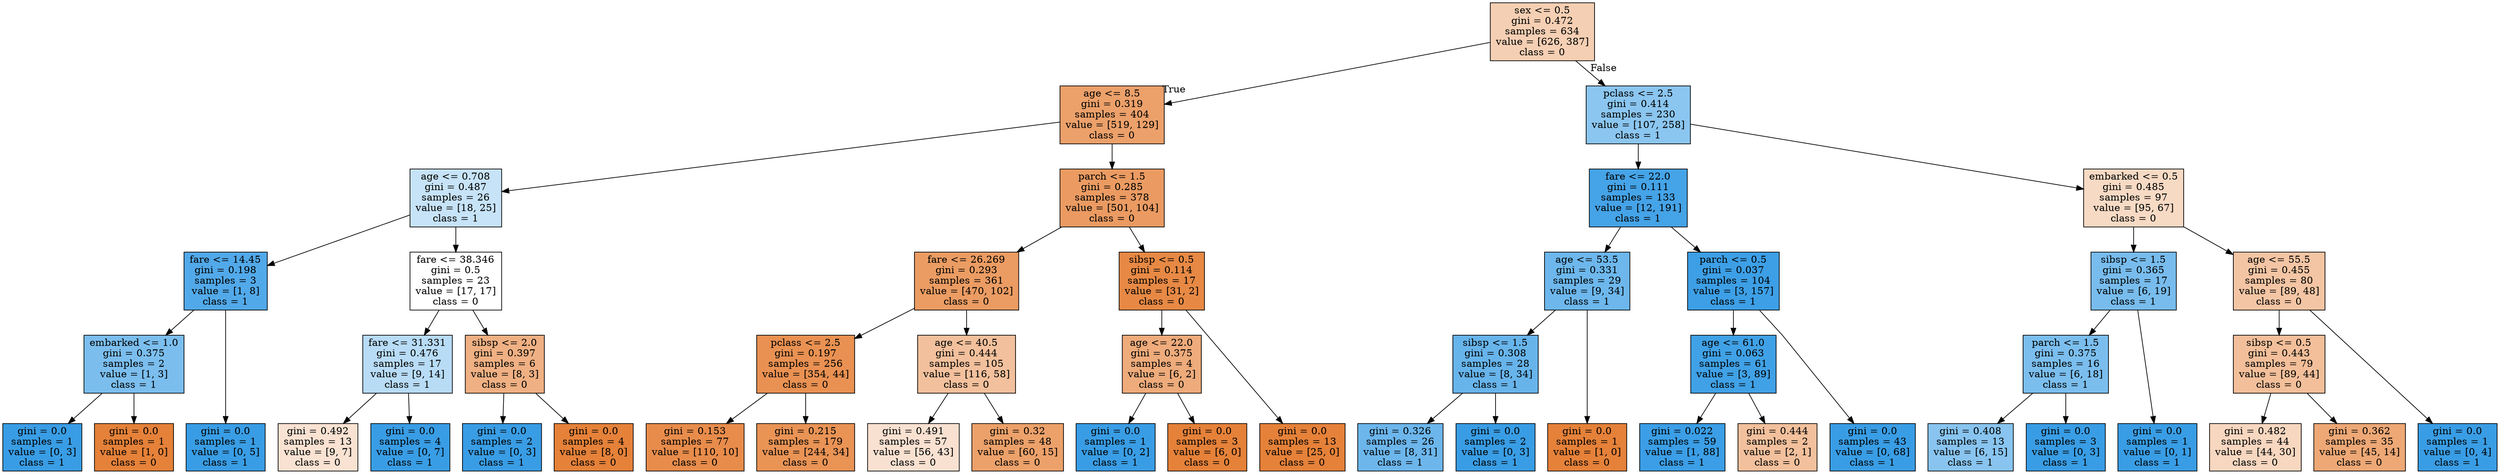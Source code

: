 digraph Tree {
node [shape=box, style="filled", color="black"] ;
graph [ranksep=equally, splines=polyline] ;
0 [label="sex <= 0.5\ngini = 0.472\nsamples = 634\nvalue = [626, 387]\nclass = 0", fillcolor="#e5813961"] ;
1 [label="age <= 8.5\ngini = 0.319\nsamples = 404\nvalue = [519, 129]\nclass = 0", fillcolor="#e58139c0"] ;
0 -> 1 [labeldistance=2.5, labelangle=45, headlabel="True"] ;
2 [label="age <= 0.708\ngini = 0.487\nsamples = 26\nvalue = [18, 25]\nclass = 1", fillcolor="#399de547"] ;
1 -> 2 ;
3 [label="fare <= 14.45\ngini = 0.198\nsamples = 3\nvalue = [1, 8]\nclass = 1", fillcolor="#399de5df"] ;
2 -> 3 ;
4 [label="embarked <= 1.0\ngini = 0.375\nsamples = 2\nvalue = [1, 3]\nclass = 1", fillcolor="#399de5aa"] ;
3 -> 4 ;
5 [label="gini = 0.0\nsamples = 1\nvalue = [0, 3]\nclass = 1", fillcolor="#399de5ff"] ;
4 -> 5 ;
6 [label="gini = 0.0\nsamples = 1\nvalue = [1, 0]\nclass = 0", fillcolor="#e58139ff"] ;
4 -> 6 ;
7 [label="gini = 0.0\nsamples = 1\nvalue = [0, 5]\nclass = 1", fillcolor="#399de5ff"] ;
3 -> 7 ;
8 [label="fare <= 38.346\ngini = 0.5\nsamples = 23\nvalue = [17, 17]\nclass = 0", fillcolor="#e5813900"] ;
2 -> 8 ;
9 [label="fare <= 31.331\ngini = 0.476\nsamples = 17\nvalue = [9, 14]\nclass = 1", fillcolor="#399de55b"] ;
8 -> 9 ;
10 [label="gini = 0.492\nsamples = 13\nvalue = [9, 7]\nclass = 0", fillcolor="#e5813939"] ;
9 -> 10 ;
11 [label="gini = 0.0\nsamples = 4\nvalue = [0, 7]\nclass = 1", fillcolor="#399de5ff"] ;
9 -> 11 ;
12 [label="sibsp <= 2.0\ngini = 0.397\nsamples = 6\nvalue = [8, 3]\nclass = 0", fillcolor="#e581399f"] ;
8 -> 12 ;
13 [label="gini = 0.0\nsamples = 2\nvalue = [0, 3]\nclass = 1", fillcolor="#399de5ff"] ;
12 -> 13 ;
14 [label="gini = 0.0\nsamples = 4\nvalue = [8, 0]\nclass = 0", fillcolor="#e58139ff"] ;
12 -> 14 ;
15 [label="parch <= 1.5\ngini = 0.285\nsamples = 378\nvalue = [501, 104]\nclass = 0", fillcolor="#e58139ca"] ;
1 -> 15 ;
16 [label="fare <= 26.269\ngini = 0.293\nsamples = 361\nvalue = [470, 102]\nclass = 0", fillcolor="#e58139c8"] ;
15 -> 16 ;
17 [label="pclass <= 2.5\ngini = 0.197\nsamples = 256\nvalue = [354, 44]\nclass = 0", fillcolor="#e58139df"] ;
16 -> 17 ;
18 [label="gini = 0.153\nsamples = 77\nvalue = [110, 10]\nclass = 0", fillcolor="#e58139e8"] ;
17 -> 18 ;
19 [label="gini = 0.215\nsamples = 179\nvalue = [244, 34]\nclass = 0", fillcolor="#e58139db"] ;
17 -> 19 ;
20 [label="age <= 40.5\ngini = 0.444\nsamples = 105\nvalue = [116, 58]\nclass = 0", fillcolor="#e581397f"] ;
16 -> 20 ;
21 [label="gini = 0.491\nsamples = 57\nvalue = [56, 43]\nclass = 0", fillcolor="#e581393b"] ;
20 -> 21 ;
22 [label="gini = 0.32\nsamples = 48\nvalue = [60, 15]\nclass = 0", fillcolor="#e58139bf"] ;
20 -> 22 ;
23 [label="sibsp <= 0.5\ngini = 0.114\nsamples = 17\nvalue = [31, 2]\nclass = 0", fillcolor="#e58139ef"] ;
15 -> 23 ;
24 [label="age <= 22.0\ngini = 0.375\nsamples = 4\nvalue = [6, 2]\nclass = 0", fillcolor="#e58139aa"] ;
23 -> 24 ;
25 [label="gini = 0.0\nsamples = 1\nvalue = [0, 2]\nclass = 1", fillcolor="#399de5ff"] ;
24 -> 25 ;
26 [label="gini = 0.0\nsamples = 3\nvalue = [6, 0]\nclass = 0", fillcolor="#e58139ff"] ;
24 -> 26 ;
27 [label="gini = 0.0\nsamples = 13\nvalue = [25, 0]\nclass = 0", fillcolor="#e58139ff"] ;
23 -> 27 ;
28 [label="pclass <= 2.5\ngini = 0.414\nsamples = 230\nvalue = [107, 258]\nclass = 1", fillcolor="#399de595"] ;
0 -> 28 [labeldistance=2.5, labelangle=-45, headlabel="False"] ;
29 [label="fare <= 22.0\ngini = 0.111\nsamples = 133\nvalue = [12, 191]\nclass = 1", fillcolor="#399de5ef"] ;
28 -> 29 ;
30 [label="age <= 53.5\ngini = 0.331\nsamples = 29\nvalue = [9, 34]\nclass = 1", fillcolor="#399de5bb"] ;
29 -> 30 ;
31 [label="sibsp <= 1.5\ngini = 0.308\nsamples = 28\nvalue = [8, 34]\nclass = 1", fillcolor="#399de5c3"] ;
30 -> 31 ;
32 [label="gini = 0.326\nsamples = 26\nvalue = [8, 31]\nclass = 1", fillcolor="#399de5bd"] ;
31 -> 32 ;
33 [label="gini = 0.0\nsamples = 2\nvalue = [0, 3]\nclass = 1", fillcolor="#399de5ff"] ;
31 -> 33 ;
34 [label="gini = 0.0\nsamples = 1\nvalue = [1, 0]\nclass = 0", fillcolor="#e58139ff"] ;
30 -> 34 ;
35 [label="parch <= 0.5\ngini = 0.037\nsamples = 104\nvalue = [3, 157]\nclass = 1", fillcolor="#399de5fa"] ;
29 -> 35 ;
36 [label="age <= 61.0\ngini = 0.063\nsamples = 61\nvalue = [3, 89]\nclass = 1", fillcolor="#399de5f6"] ;
35 -> 36 ;
37 [label="gini = 0.022\nsamples = 59\nvalue = [1, 88]\nclass = 1", fillcolor="#399de5fc"] ;
36 -> 37 ;
38 [label="gini = 0.444\nsamples = 2\nvalue = [2, 1]\nclass = 0", fillcolor="#e581397f"] ;
36 -> 38 ;
39 [label="gini = 0.0\nsamples = 43\nvalue = [0, 68]\nclass = 1", fillcolor="#399de5ff"] ;
35 -> 39 ;
40 [label="embarked <= 0.5\ngini = 0.485\nsamples = 97\nvalue = [95, 67]\nclass = 0", fillcolor="#e581394b"] ;
28 -> 40 ;
41 [label="sibsp <= 1.5\ngini = 0.365\nsamples = 17\nvalue = [6, 19]\nclass = 1", fillcolor="#399de5ae"] ;
40 -> 41 ;
42 [label="parch <= 1.5\ngini = 0.375\nsamples = 16\nvalue = [6, 18]\nclass = 1", fillcolor="#399de5aa"] ;
41 -> 42 ;
43 [label="gini = 0.408\nsamples = 13\nvalue = [6, 15]\nclass = 1", fillcolor="#399de599"] ;
42 -> 43 ;
44 [label="gini = 0.0\nsamples = 3\nvalue = [0, 3]\nclass = 1", fillcolor="#399de5ff"] ;
42 -> 44 ;
45 [label="gini = 0.0\nsamples = 1\nvalue = [0, 1]\nclass = 1", fillcolor="#399de5ff"] ;
41 -> 45 ;
46 [label="age <= 55.5\ngini = 0.455\nsamples = 80\nvalue = [89, 48]\nclass = 0", fillcolor="#e5813975"] ;
40 -> 46 ;
47 [label="sibsp <= 0.5\ngini = 0.443\nsamples = 79\nvalue = [89, 44]\nclass = 0", fillcolor="#e5813981"] ;
46 -> 47 ;
48 [label="gini = 0.482\nsamples = 44\nvalue = [44, 30]\nclass = 0", fillcolor="#e5813951"] ;
47 -> 48 ;
49 [label="gini = 0.362\nsamples = 35\nvalue = [45, 14]\nclass = 0", fillcolor="#e58139b0"] ;
47 -> 49 ;
50 [label="gini = 0.0\nsamples = 1\nvalue = [0, 4]\nclass = 1", fillcolor="#399de5ff"] ;
46 -> 50 ;
{rank=same ; 0} ;
{rank=same ; 1; 28} ;
{rank=same ; 2; 15; 29; 40} ;
{rank=same ; 3; 8; 16; 23; 30; 35; 41; 46} ;
{rank=same ; 4; 9; 12; 17; 20; 24; 31; 36; 42; 47} ;
{rank=same ; 5; 6; 7; 10; 11; 13; 14; 18; 19; 21; 22; 25; 26; 27; 32; 33; 34; 37; 38; 39; 43; 44; 45; 48; 49; 50} ;
}